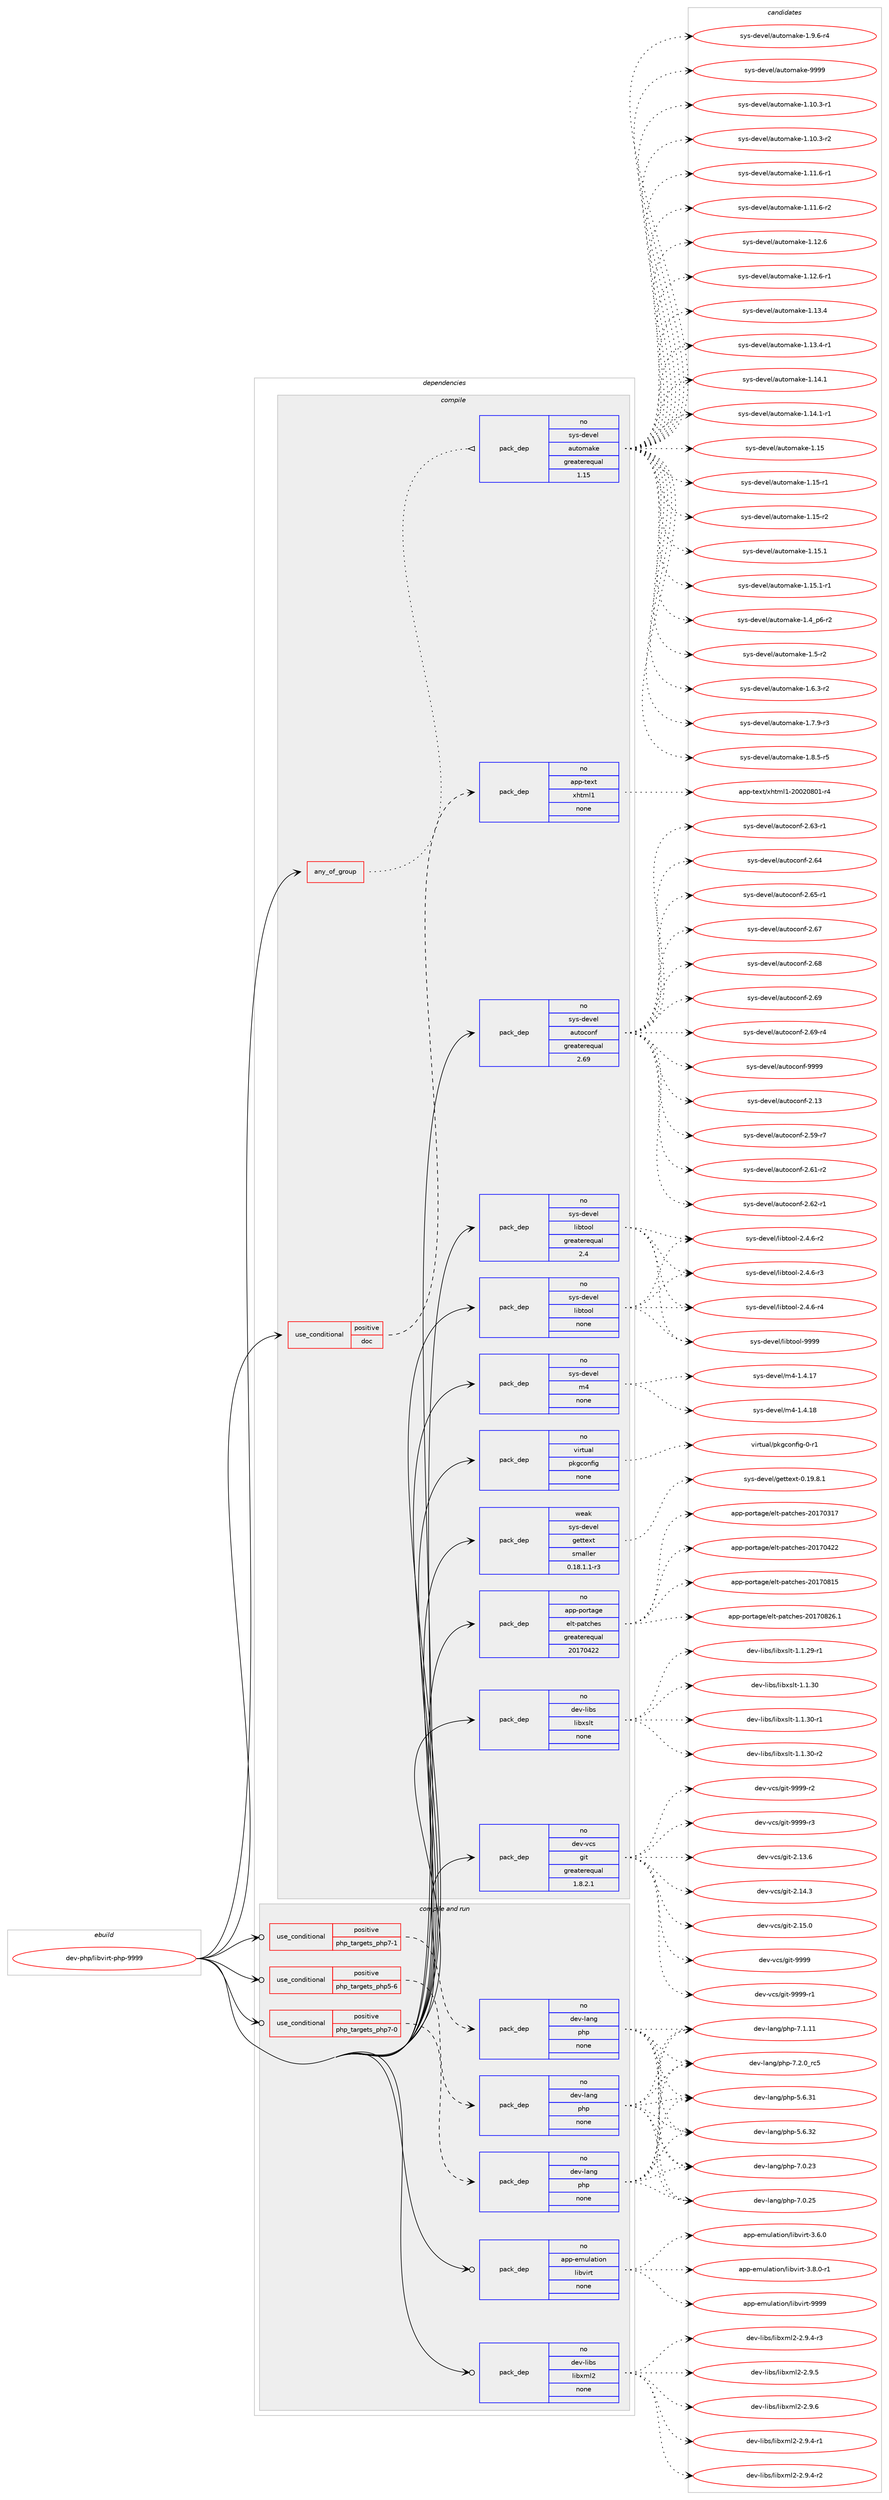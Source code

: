 digraph prolog {

# *************
# Graph options
# *************

newrank=true;
concentrate=true;
compound=true;
graph [rankdir=LR,fontname=Helvetica,fontsize=10,ranksep=1.5];#, ranksep=2.5, nodesep=0.2];
edge  [arrowhead=vee];
node  [fontname=Helvetica,fontsize=10];

# **********
# The ebuild
# **********

subgraph cluster_leftcol {
color=gray;
rank=same;
label=<<i>ebuild</i>>;
id [label="dev-php/libvirt-php-9999", color=red, width=4, href="../dev-php/libvirt-php-9999.svg"];
}

# ****************
# The dependencies
# ****************

subgraph cluster_midcol {
color=gray;
label=<<i>dependencies</i>>;
subgraph cluster_compile {
fillcolor="#eeeeee";
style=filled;
label=<<i>compile</i>>;
subgraph any3665 {
dependency142411 [label=<<TABLE BORDER="0" CELLBORDER="1" CELLSPACING="0" CELLPADDING="4"><TR><TD CELLPADDING="10">any_of_group</TD></TR></TABLE>>, shape=none, color=red];subgraph pack110317 {
dependency142412 [label=<<TABLE BORDER="0" CELLBORDER="1" CELLSPACING="0" CELLPADDING="4" WIDTH="220"><TR><TD ROWSPAN="6" CELLPADDING="30">pack_dep</TD></TR><TR><TD WIDTH="110">no</TD></TR><TR><TD>sys-devel</TD></TR><TR><TD>automake</TD></TR><TR><TD>greaterequal</TD></TR><TR><TD>1.15</TD></TR></TABLE>>, shape=none, color=blue];
}
dependency142411:e -> dependency142412:w [weight=20,style="dotted",arrowhead="oinv"];
}
id:e -> dependency142411:w [weight=20,style="solid",arrowhead="vee"];
subgraph cond28391 {
dependency142413 [label=<<TABLE BORDER="0" CELLBORDER="1" CELLSPACING="0" CELLPADDING="4"><TR><TD ROWSPAN="3" CELLPADDING="10">use_conditional</TD></TR><TR><TD>positive</TD></TR><TR><TD>doc</TD></TR></TABLE>>, shape=none, color=red];
subgraph pack110318 {
dependency142414 [label=<<TABLE BORDER="0" CELLBORDER="1" CELLSPACING="0" CELLPADDING="4" WIDTH="220"><TR><TD ROWSPAN="6" CELLPADDING="30">pack_dep</TD></TR><TR><TD WIDTH="110">no</TD></TR><TR><TD>app-text</TD></TR><TR><TD>xhtml1</TD></TR><TR><TD>none</TD></TR><TR><TD></TD></TR></TABLE>>, shape=none, color=blue];
}
dependency142413:e -> dependency142414:w [weight=20,style="dashed",arrowhead="vee"];
}
id:e -> dependency142413:w [weight=20,style="solid",arrowhead="vee"];
subgraph pack110319 {
dependency142415 [label=<<TABLE BORDER="0" CELLBORDER="1" CELLSPACING="0" CELLPADDING="4" WIDTH="220"><TR><TD ROWSPAN="6" CELLPADDING="30">pack_dep</TD></TR><TR><TD WIDTH="110">no</TD></TR><TR><TD>app-portage</TD></TR><TR><TD>elt-patches</TD></TR><TR><TD>greaterequal</TD></TR><TR><TD>20170422</TD></TR></TABLE>>, shape=none, color=blue];
}
id:e -> dependency142415:w [weight=20,style="solid",arrowhead="vee"];
subgraph pack110320 {
dependency142416 [label=<<TABLE BORDER="0" CELLBORDER="1" CELLSPACING="0" CELLPADDING="4" WIDTH="220"><TR><TD ROWSPAN="6" CELLPADDING="30">pack_dep</TD></TR><TR><TD WIDTH="110">no</TD></TR><TR><TD>dev-libs</TD></TR><TR><TD>libxslt</TD></TR><TR><TD>none</TD></TR><TR><TD></TD></TR></TABLE>>, shape=none, color=blue];
}
id:e -> dependency142416:w [weight=20,style="solid",arrowhead="vee"];
subgraph pack110321 {
dependency142417 [label=<<TABLE BORDER="0" CELLBORDER="1" CELLSPACING="0" CELLPADDING="4" WIDTH="220"><TR><TD ROWSPAN="6" CELLPADDING="30">pack_dep</TD></TR><TR><TD WIDTH="110">no</TD></TR><TR><TD>dev-vcs</TD></TR><TR><TD>git</TD></TR><TR><TD>greaterequal</TD></TR><TR><TD>1.8.2.1</TD></TR></TABLE>>, shape=none, color=blue];
}
id:e -> dependency142417:w [weight=20,style="solid",arrowhead="vee"];
subgraph pack110322 {
dependency142418 [label=<<TABLE BORDER="0" CELLBORDER="1" CELLSPACING="0" CELLPADDING="4" WIDTH="220"><TR><TD ROWSPAN="6" CELLPADDING="30">pack_dep</TD></TR><TR><TD WIDTH="110">no</TD></TR><TR><TD>sys-devel</TD></TR><TR><TD>autoconf</TD></TR><TR><TD>greaterequal</TD></TR><TR><TD>2.69</TD></TR></TABLE>>, shape=none, color=blue];
}
id:e -> dependency142418:w [weight=20,style="solid",arrowhead="vee"];
subgraph pack110323 {
dependency142419 [label=<<TABLE BORDER="0" CELLBORDER="1" CELLSPACING="0" CELLPADDING="4" WIDTH="220"><TR><TD ROWSPAN="6" CELLPADDING="30">pack_dep</TD></TR><TR><TD WIDTH="110">no</TD></TR><TR><TD>sys-devel</TD></TR><TR><TD>libtool</TD></TR><TR><TD>greaterequal</TD></TR><TR><TD>2.4</TD></TR></TABLE>>, shape=none, color=blue];
}
id:e -> dependency142419:w [weight=20,style="solid",arrowhead="vee"];
subgraph pack110324 {
dependency142420 [label=<<TABLE BORDER="0" CELLBORDER="1" CELLSPACING="0" CELLPADDING="4" WIDTH="220"><TR><TD ROWSPAN="6" CELLPADDING="30">pack_dep</TD></TR><TR><TD WIDTH="110">no</TD></TR><TR><TD>sys-devel</TD></TR><TR><TD>libtool</TD></TR><TR><TD>none</TD></TR><TR><TD></TD></TR></TABLE>>, shape=none, color=blue];
}
id:e -> dependency142420:w [weight=20,style="solid",arrowhead="vee"];
subgraph pack110325 {
dependency142421 [label=<<TABLE BORDER="0" CELLBORDER="1" CELLSPACING="0" CELLPADDING="4" WIDTH="220"><TR><TD ROWSPAN="6" CELLPADDING="30">pack_dep</TD></TR><TR><TD WIDTH="110">no</TD></TR><TR><TD>sys-devel</TD></TR><TR><TD>m4</TD></TR><TR><TD>none</TD></TR><TR><TD></TD></TR></TABLE>>, shape=none, color=blue];
}
id:e -> dependency142421:w [weight=20,style="solid",arrowhead="vee"];
subgraph pack110326 {
dependency142422 [label=<<TABLE BORDER="0" CELLBORDER="1" CELLSPACING="0" CELLPADDING="4" WIDTH="220"><TR><TD ROWSPAN="6" CELLPADDING="30">pack_dep</TD></TR><TR><TD WIDTH="110">no</TD></TR><TR><TD>virtual</TD></TR><TR><TD>pkgconfig</TD></TR><TR><TD>none</TD></TR><TR><TD></TD></TR></TABLE>>, shape=none, color=blue];
}
id:e -> dependency142422:w [weight=20,style="solid",arrowhead="vee"];
subgraph pack110327 {
dependency142423 [label=<<TABLE BORDER="0" CELLBORDER="1" CELLSPACING="0" CELLPADDING="4" WIDTH="220"><TR><TD ROWSPAN="6" CELLPADDING="30">pack_dep</TD></TR><TR><TD WIDTH="110">weak</TD></TR><TR><TD>sys-devel</TD></TR><TR><TD>gettext</TD></TR><TR><TD>smaller</TD></TR><TR><TD>0.18.1.1-r3</TD></TR></TABLE>>, shape=none, color=blue];
}
id:e -> dependency142423:w [weight=20,style="solid",arrowhead="vee"];
}
subgraph cluster_compileandrun {
fillcolor="#eeeeee";
style=filled;
label=<<i>compile and run</i>>;
subgraph cond28392 {
dependency142424 [label=<<TABLE BORDER="0" CELLBORDER="1" CELLSPACING="0" CELLPADDING="4"><TR><TD ROWSPAN="3" CELLPADDING="10">use_conditional</TD></TR><TR><TD>positive</TD></TR><TR><TD>php_targets_php5-6</TD></TR></TABLE>>, shape=none, color=red];
subgraph pack110328 {
dependency142425 [label=<<TABLE BORDER="0" CELLBORDER="1" CELLSPACING="0" CELLPADDING="4" WIDTH="220"><TR><TD ROWSPAN="6" CELLPADDING="30">pack_dep</TD></TR><TR><TD WIDTH="110">no</TD></TR><TR><TD>dev-lang</TD></TR><TR><TD>php</TD></TR><TR><TD>none</TD></TR><TR><TD></TD></TR></TABLE>>, shape=none, color=blue];
}
dependency142424:e -> dependency142425:w [weight=20,style="dashed",arrowhead="vee"];
}
id:e -> dependency142424:w [weight=20,style="solid",arrowhead="odotvee"];
subgraph cond28393 {
dependency142426 [label=<<TABLE BORDER="0" CELLBORDER="1" CELLSPACING="0" CELLPADDING="4"><TR><TD ROWSPAN="3" CELLPADDING="10">use_conditional</TD></TR><TR><TD>positive</TD></TR><TR><TD>php_targets_php7-0</TD></TR></TABLE>>, shape=none, color=red];
subgraph pack110329 {
dependency142427 [label=<<TABLE BORDER="0" CELLBORDER="1" CELLSPACING="0" CELLPADDING="4" WIDTH="220"><TR><TD ROWSPAN="6" CELLPADDING="30">pack_dep</TD></TR><TR><TD WIDTH="110">no</TD></TR><TR><TD>dev-lang</TD></TR><TR><TD>php</TD></TR><TR><TD>none</TD></TR><TR><TD></TD></TR></TABLE>>, shape=none, color=blue];
}
dependency142426:e -> dependency142427:w [weight=20,style="dashed",arrowhead="vee"];
}
id:e -> dependency142426:w [weight=20,style="solid",arrowhead="odotvee"];
subgraph cond28394 {
dependency142428 [label=<<TABLE BORDER="0" CELLBORDER="1" CELLSPACING="0" CELLPADDING="4"><TR><TD ROWSPAN="3" CELLPADDING="10">use_conditional</TD></TR><TR><TD>positive</TD></TR><TR><TD>php_targets_php7-1</TD></TR></TABLE>>, shape=none, color=red];
subgraph pack110330 {
dependency142429 [label=<<TABLE BORDER="0" CELLBORDER="1" CELLSPACING="0" CELLPADDING="4" WIDTH="220"><TR><TD ROWSPAN="6" CELLPADDING="30">pack_dep</TD></TR><TR><TD WIDTH="110">no</TD></TR><TR><TD>dev-lang</TD></TR><TR><TD>php</TD></TR><TR><TD>none</TD></TR><TR><TD></TD></TR></TABLE>>, shape=none, color=blue];
}
dependency142428:e -> dependency142429:w [weight=20,style="dashed",arrowhead="vee"];
}
id:e -> dependency142428:w [weight=20,style="solid",arrowhead="odotvee"];
subgraph pack110331 {
dependency142430 [label=<<TABLE BORDER="0" CELLBORDER="1" CELLSPACING="0" CELLPADDING="4" WIDTH="220"><TR><TD ROWSPAN="6" CELLPADDING="30">pack_dep</TD></TR><TR><TD WIDTH="110">no</TD></TR><TR><TD>app-emulation</TD></TR><TR><TD>libvirt</TD></TR><TR><TD>none</TD></TR><TR><TD></TD></TR></TABLE>>, shape=none, color=blue];
}
id:e -> dependency142430:w [weight=20,style="solid",arrowhead="odotvee"];
subgraph pack110332 {
dependency142431 [label=<<TABLE BORDER="0" CELLBORDER="1" CELLSPACING="0" CELLPADDING="4" WIDTH="220"><TR><TD ROWSPAN="6" CELLPADDING="30">pack_dep</TD></TR><TR><TD WIDTH="110">no</TD></TR><TR><TD>dev-libs</TD></TR><TR><TD>libxml2</TD></TR><TR><TD>none</TD></TR><TR><TD></TD></TR></TABLE>>, shape=none, color=blue];
}
id:e -> dependency142431:w [weight=20,style="solid",arrowhead="odotvee"];
}
subgraph cluster_run {
fillcolor="#eeeeee";
style=filled;
label=<<i>run</i>>;
}
}

# **************
# The candidates
# **************

subgraph cluster_choices {
rank=same;
color=gray;
label=<<i>candidates</i>>;

subgraph choice110317 {
color=black;
nodesep=1;
choice11512111545100101118101108479711711611110997107101454946494846514511449 [label="sys-devel/automake-1.10.3-r1", color=red, width=4,href="../sys-devel/automake-1.10.3-r1.svg"];
choice11512111545100101118101108479711711611110997107101454946494846514511450 [label="sys-devel/automake-1.10.3-r2", color=red, width=4,href="../sys-devel/automake-1.10.3-r2.svg"];
choice11512111545100101118101108479711711611110997107101454946494946544511449 [label="sys-devel/automake-1.11.6-r1", color=red, width=4,href="../sys-devel/automake-1.11.6-r1.svg"];
choice11512111545100101118101108479711711611110997107101454946494946544511450 [label="sys-devel/automake-1.11.6-r2", color=red, width=4,href="../sys-devel/automake-1.11.6-r2.svg"];
choice1151211154510010111810110847971171161111099710710145494649504654 [label="sys-devel/automake-1.12.6", color=red, width=4,href="../sys-devel/automake-1.12.6.svg"];
choice11512111545100101118101108479711711611110997107101454946495046544511449 [label="sys-devel/automake-1.12.6-r1", color=red, width=4,href="../sys-devel/automake-1.12.6-r1.svg"];
choice1151211154510010111810110847971171161111099710710145494649514652 [label="sys-devel/automake-1.13.4", color=red, width=4,href="../sys-devel/automake-1.13.4.svg"];
choice11512111545100101118101108479711711611110997107101454946495146524511449 [label="sys-devel/automake-1.13.4-r1", color=red, width=4,href="../sys-devel/automake-1.13.4-r1.svg"];
choice1151211154510010111810110847971171161111099710710145494649524649 [label="sys-devel/automake-1.14.1", color=red, width=4,href="../sys-devel/automake-1.14.1.svg"];
choice11512111545100101118101108479711711611110997107101454946495246494511449 [label="sys-devel/automake-1.14.1-r1", color=red, width=4,href="../sys-devel/automake-1.14.1-r1.svg"];
choice115121115451001011181011084797117116111109971071014549464953 [label="sys-devel/automake-1.15", color=red, width=4,href="../sys-devel/automake-1.15.svg"];
choice1151211154510010111810110847971171161111099710710145494649534511449 [label="sys-devel/automake-1.15-r1", color=red, width=4,href="../sys-devel/automake-1.15-r1.svg"];
choice1151211154510010111810110847971171161111099710710145494649534511450 [label="sys-devel/automake-1.15-r2", color=red, width=4,href="../sys-devel/automake-1.15-r2.svg"];
choice1151211154510010111810110847971171161111099710710145494649534649 [label="sys-devel/automake-1.15.1", color=red, width=4,href="../sys-devel/automake-1.15.1.svg"];
choice11512111545100101118101108479711711611110997107101454946495346494511449 [label="sys-devel/automake-1.15.1-r1", color=red, width=4,href="../sys-devel/automake-1.15.1-r1.svg"];
choice115121115451001011181011084797117116111109971071014549465295112544511450 [label="sys-devel/automake-1.4_p6-r2", color=red, width=4,href="../sys-devel/automake-1.4_p6-r2.svg"];
choice11512111545100101118101108479711711611110997107101454946534511450 [label="sys-devel/automake-1.5-r2", color=red, width=4,href="../sys-devel/automake-1.5-r2.svg"];
choice115121115451001011181011084797117116111109971071014549465446514511450 [label="sys-devel/automake-1.6.3-r2", color=red, width=4,href="../sys-devel/automake-1.6.3-r2.svg"];
choice115121115451001011181011084797117116111109971071014549465546574511451 [label="sys-devel/automake-1.7.9-r3", color=red, width=4,href="../sys-devel/automake-1.7.9-r3.svg"];
choice115121115451001011181011084797117116111109971071014549465646534511453 [label="sys-devel/automake-1.8.5-r5", color=red, width=4,href="../sys-devel/automake-1.8.5-r5.svg"];
choice115121115451001011181011084797117116111109971071014549465746544511452 [label="sys-devel/automake-1.9.6-r4", color=red, width=4,href="../sys-devel/automake-1.9.6-r4.svg"];
choice115121115451001011181011084797117116111109971071014557575757 [label="sys-devel/automake-9999", color=red, width=4,href="../sys-devel/automake-9999.svg"];
dependency142412:e -> choice11512111545100101118101108479711711611110997107101454946494846514511449:w [style=dotted,weight="100"];
dependency142412:e -> choice11512111545100101118101108479711711611110997107101454946494846514511450:w [style=dotted,weight="100"];
dependency142412:e -> choice11512111545100101118101108479711711611110997107101454946494946544511449:w [style=dotted,weight="100"];
dependency142412:e -> choice11512111545100101118101108479711711611110997107101454946494946544511450:w [style=dotted,weight="100"];
dependency142412:e -> choice1151211154510010111810110847971171161111099710710145494649504654:w [style=dotted,weight="100"];
dependency142412:e -> choice11512111545100101118101108479711711611110997107101454946495046544511449:w [style=dotted,weight="100"];
dependency142412:e -> choice1151211154510010111810110847971171161111099710710145494649514652:w [style=dotted,weight="100"];
dependency142412:e -> choice11512111545100101118101108479711711611110997107101454946495146524511449:w [style=dotted,weight="100"];
dependency142412:e -> choice1151211154510010111810110847971171161111099710710145494649524649:w [style=dotted,weight="100"];
dependency142412:e -> choice11512111545100101118101108479711711611110997107101454946495246494511449:w [style=dotted,weight="100"];
dependency142412:e -> choice115121115451001011181011084797117116111109971071014549464953:w [style=dotted,weight="100"];
dependency142412:e -> choice1151211154510010111810110847971171161111099710710145494649534511449:w [style=dotted,weight="100"];
dependency142412:e -> choice1151211154510010111810110847971171161111099710710145494649534511450:w [style=dotted,weight="100"];
dependency142412:e -> choice1151211154510010111810110847971171161111099710710145494649534649:w [style=dotted,weight="100"];
dependency142412:e -> choice11512111545100101118101108479711711611110997107101454946495346494511449:w [style=dotted,weight="100"];
dependency142412:e -> choice115121115451001011181011084797117116111109971071014549465295112544511450:w [style=dotted,weight="100"];
dependency142412:e -> choice11512111545100101118101108479711711611110997107101454946534511450:w [style=dotted,weight="100"];
dependency142412:e -> choice115121115451001011181011084797117116111109971071014549465446514511450:w [style=dotted,weight="100"];
dependency142412:e -> choice115121115451001011181011084797117116111109971071014549465546574511451:w [style=dotted,weight="100"];
dependency142412:e -> choice115121115451001011181011084797117116111109971071014549465646534511453:w [style=dotted,weight="100"];
dependency142412:e -> choice115121115451001011181011084797117116111109971071014549465746544511452:w [style=dotted,weight="100"];
dependency142412:e -> choice115121115451001011181011084797117116111109971071014557575757:w [style=dotted,weight="100"];
}
subgraph choice110318 {
color=black;
nodesep=1;
choice971121124511610112011647120104116109108494550484850485648494511452 [label="app-text/xhtml1-20020801-r4", color=red, width=4,href="../app-text/xhtml1-20020801-r4.svg"];
dependency142414:e -> choice971121124511610112011647120104116109108494550484850485648494511452:w [style=dotted,weight="100"];
}
subgraph choice110319 {
color=black;
nodesep=1;
choice97112112451121111141169710310147101108116451129711699104101115455048495548514955 [label="app-portage/elt-patches-20170317", color=red, width=4,href="../app-portage/elt-patches-20170317.svg"];
choice97112112451121111141169710310147101108116451129711699104101115455048495548525050 [label="app-portage/elt-patches-20170422", color=red, width=4,href="../app-portage/elt-patches-20170422.svg"];
choice97112112451121111141169710310147101108116451129711699104101115455048495548564953 [label="app-portage/elt-patches-20170815", color=red, width=4,href="../app-portage/elt-patches-20170815.svg"];
choice971121124511211111411697103101471011081164511297116991041011154550484955485650544649 [label="app-portage/elt-patches-20170826.1", color=red, width=4,href="../app-portage/elt-patches-20170826.1.svg"];
dependency142415:e -> choice97112112451121111141169710310147101108116451129711699104101115455048495548514955:w [style=dotted,weight="100"];
dependency142415:e -> choice97112112451121111141169710310147101108116451129711699104101115455048495548525050:w [style=dotted,weight="100"];
dependency142415:e -> choice97112112451121111141169710310147101108116451129711699104101115455048495548564953:w [style=dotted,weight="100"];
dependency142415:e -> choice971121124511211111411697103101471011081164511297116991041011154550484955485650544649:w [style=dotted,weight="100"];
}
subgraph choice110320 {
color=black;
nodesep=1;
choice10010111845108105981154710810598120115108116454946494650574511449 [label="dev-libs/libxslt-1.1.29-r1", color=red, width=4,href="../dev-libs/libxslt-1.1.29-r1.svg"];
choice1001011184510810598115471081059812011510811645494649465148 [label="dev-libs/libxslt-1.1.30", color=red, width=4,href="../dev-libs/libxslt-1.1.30.svg"];
choice10010111845108105981154710810598120115108116454946494651484511449 [label="dev-libs/libxslt-1.1.30-r1", color=red, width=4,href="../dev-libs/libxslt-1.1.30-r1.svg"];
choice10010111845108105981154710810598120115108116454946494651484511450 [label="dev-libs/libxslt-1.1.30-r2", color=red, width=4,href="../dev-libs/libxslt-1.1.30-r2.svg"];
dependency142416:e -> choice10010111845108105981154710810598120115108116454946494650574511449:w [style=dotted,weight="100"];
dependency142416:e -> choice1001011184510810598115471081059812011510811645494649465148:w [style=dotted,weight="100"];
dependency142416:e -> choice10010111845108105981154710810598120115108116454946494651484511449:w [style=dotted,weight="100"];
dependency142416:e -> choice10010111845108105981154710810598120115108116454946494651484511450:w [style=dotted,weight="100"];
}
subgraph choice110321 {
color=black;
nodesep=1;
choice10010111845118991154710310511645504649514654 [label="dev-vcs/git-2.13.6", color=red, width=4,href="../dev-vcs/git-2.13.6.svg"];
choice10010111845118991154710310511645504649524651 [label="dev-vcs/git-2.14.3", color=red, width=4,href="../dev-vcs/git-2.14.3.svg"];
choice10010111845118991154710310511645504649534648 [label="dev-vcs/git-2.15.0", color=red, width=4,href="../dev-vcs/git-2.15.0.svg"];
choice1001011184511899115471031051164557575757 [label="dev-vcs/git-9999", color=red, width=4,href="../dev-vcs/git-9999.svg"];
choice10010111845118991154710310511645575757574511449 [label="dev-vcs/git-9999-r1", color=red, width=4,href="../dev-vcs/git-9999-r1.svg"];
choice10010111845118991154710310511645575757574511450 [label="dev-vcs/git-9999-r2", color=red, width=4,href="../dev-vcs/git-9999-r2.svg"];
choice10010111845118991154710310511645575757574511451 [label="dev-vcs/git-9999-r3", color=red, width=4,href="../dev-vcs/git-9999-r3.svg"];
dependency142417:e -> choice10010111845118991154710310511645504649514654:w [style=dotted,weight="100"];
dependency142417:e -> choice10010111845118991154710310511645504649524651:w [style=dotted,weight="100"];
dependency142417:e -> choice10010111845118991154710310511645504649534648:w [style=dotted,weight="100"];
dependency142417:e -> choice1001011184511899115471031051164557575757:w [style=dotted,weight="100"];
dependency142417:e -> choice10010111845118991154710310511645575757574511449:w [style=dotted,weight="100"];
dependency142417:e -> choice10010111845118991154710310511645575757574511450:w [style=dotted,weight="100"];
dependency142417:e -> choice10010111845118991154710310511645575757574511451:w [style=dotted,weight="100"];
}
subgraph choice110322 {
color=black;
nodesep=1;
choice115121115451001011181011084797117116111991111101024550464951 [label="sys-devel/autoconf-2.13", color=red, width=4,href="../sys-devel/autoconf-2.13.svg"];
choice1151211154510010111810110847971171161119911111010245504653574511455 [label="sys-devel/autoconf-2.59-r7", color=red, width=4,href="../sys-devel/autoconf-2.59-r7.svg"];
choice1151211154510010111810110847971171161119911111010245504654494511450 [label="sys-devel/autoconf-2.61-r2", color=red, width=4,href="../sys-devel/autoconf-2.61-r2.svg"];
choice1151211154510010111810110847971171161119911111010245504654504511449 [label="sys-devel/autoconf-2.62-r1", color=red, width=4,href="../sys-devel/autoconf-2.62-r1.svg"];
choice1151211154510010111810110847971171161119911111010245504654514511449 [label="sys-devel/autoconf-2.63-r1", color=red, width=4,href="../sys-devel/autoconf-2.63-r1.svg"];
choice115121115451001011181011084797117116111991111101024550465452 [label="sys-devel/autoconf-2.64", color=red, width=4,href="../sys-devel/autoconf-2.64.svg"];
choice1151211154510010111810110847971171161119911111010245504654534511449 [label="sys-devel/autoconf-2.65-r1", color=red, width=4,href="../sys-devel/autoconf-2.65-r1.svg"];
choice115121115451001011181011084797117116111991111101024550465455 [label="sys-devel/autoconf-2.67", color=red, width=4,href="../sys-devel/autoconf-2.67.svg"];
choice115121115451001011181011084797117116111991111101024550465456 [label="sys-devel/autoconf-2.68", color=red, width=4,href="../sys-devel/autoconf-2.68.svg"];
choice115121115451001011181011084797117116111991111101024550465457 [label="sys-devel/autoconf-2.69", color=red, width=4,href="../sys-devel/autoconf-2.69.svg"];
choice1151211154510010111810110847971171161119911111010245504654574511452 [label="sys-devel/autoconf-2.69-r4", color=red, width=4,href="../sys-devel/autoconf-2.69-r4.svg"];
choice115121115451001011181011084797117116111991111101024557575757 [label="sys-devel/autoconf-9999", color=red, width=4,href="../sys-devel/autoconf-9999.svg"];
dependency142418:e -> choice115121115451001011181011084797117116111991111101024550464951:w [style=dotted,weight="100"];
dependency142418:e -> choice1151211154510010111810110847971171161119911111010245504653574511455:w [style=dotted,weight="100"];
dependency142418:e -> choice1151211154510010111810110847971171161119911111010245504654494511450:w [style=dotted,weight="100"];
dependency142418:e -> choice1151211154510010111810110847971171161119911111010245504654504511449:w [style=dotted,weight="100"];
dependency142418:e -> choice1151211154510010111810110847971171161119911111010245504654514511449:w [style=dotted,weight="100"];
dependency142418:e -> choice115121115451001011181011084797117116111991111101024550465452:w [style=dotted,weight="100"];
dependency142418:e -> choice1151211154510010111810110847971171161119911111010245504654534511449:w [style=dotted,weight="100"];
dependency142418:e -> choice115121115451001011181011084797117116111991111101024550465455:w [style=dotted,weight="100"];
dependency142418:e -> choice115121115451001011181011084797117116111991111101024550465456:w [style=dotted,weight="100"];
dependency142418:e -> choice115121115451001011181011084797117116111991111101024550465457:w [style=dotted,weight="100"];
dependency142418:e -> choice1151211154510010111810110847971171161119911111010245504654574511452:w [style=dotted,weight="100"];
dependency142418:e -> choice115121115451001011181011084797117116111991111101024557575757:w [style=dotted,weight="100"];
}
subgraph choice110323 {
color=black;
nodesep=1;
choice1151211154510010111810110847108105981161111111084550465246544511450 [label="sys-devel/libtool-2.4.6-r2", color=red, width=4,href="../sys-devel/libtool-2.4.6-r2.svg"];
choice1151211154510010111810110847108105981161111111084550465246544511451 [label="sys-devel/libtool-2.4.6-r3", color=red, width=4,href="../sys-devel/libtool-2.4.6-r3.svg"];
choice1151211154510010111810110847108105981161111111084550465246544511452 [label="sys-devel/libtool-2.4.6-r4", color=red, width=4,href="../sys-devel/libtool-2.4.6-r4.svg"];
choice1151211154510010111810110847108105981161111111084557575757 [label="sys-devel/libtool-9999", color=red, width=4,href="../sys-devel/libtool-9999.svg"];
dependency142419:e -> choice1151211154510010111810110847108105981161111111084550465246544511450:w [style=dotted,weight="100"];
dependency142419:e -> choice1151211154510010111810110847108105981161111111084550465246544511451:w [style=dotted,weight="100"];
dependency142419:e -> choice1151211154510010111810110847108105981161111111084550465246544511452:w [style=dotted,weight="100"];
dependency142419:e -> choice1151211154510010111810110847108105981161111111084557575757:w [style=dotted,weight="100"];
}
subgraph choice110324 {
color=black;
nodesep=1;
choice1151211154510010111810110847108105981161111111084550465246544511450 [label="sys-devel/libtool-2.4.6-r2", color=red, width=4,href="../sys-devel/libtool-2.4.6-r2.svg"];
choice1151211154510010111810110847108105981161111111084550465246544511451 [label="sys-devel/libtool-2.4.6-r3", color=red, width=4,href="../sys-devel/libtool-2.4.6-r3.svg"];
choice1151211154510010111810110847108105981161111111084550465246544511452 [label="sys-devel/libtool-2.4.6-r4", color=red, width=4,href="../sys-devel/libtool-2.4.6-r4.svg"];
choice1151211154510010111810110847108105981161111111084557575757 [label="sys-devel/libtool-9999", color=red, width=4,href="../sys-devel/libtool-9999.svg"];
dependency142420:e -> choice1151211154510010111810110847108105981161111111084550465246544511450:w [style=dotted,weight="100"];
dependency142420:e -> choice1151211154510010111810110847108105981161111111084550465246544511451:w [style=dotted,weight="100"];
dependency142420:e -> choice1151211154510010111810110847108105981161111111084550465246544511452:w [style=dotted,weight="100"];
dependency142420:e -> choice1151211154510010111810110847108105981161111111084557575757:w [style=dotted,weight="100"];
}
subgraph choice110325 {
color=black;
nodesep=1;
choice11512111545100101118101108471095245494652464955 [label="sys-devel/m4-1.4.17", color=red, width=4,href="../sys-devel/m4-1.4.17.svg"];
choice11512111545100101118101108471095245494652464956 [label="sys-devel/m4-1.4.18", color=red, width=4,href="../sys-devel/m4-1.4.18.svg"];
dependency142421:e -> choice11512111545100101118101108471095245494652464955:w [style=dotted,weight="100"];
dependency142421:e -> choice11512111545100101118101108471095245494652464956:w [style=dotted,weight="100"];
}
subgraph choice110326 {
color=black;
nodesep=1;
choice11810511411611797108471121071039911111010210510345484511449 [label="virtual/pkgconfig-0-r1", color=red, width=4,href="../virtual/pkgconfig-0-r1.svg"];
dependency142422:e -> choice11810511411611797108471121071039911111010210510345484511449:w [style=dotted,weight="100"];
}
subgraph choice110327 {
color=black;
nodesep=1;
choice1151211154510010111810110847103101116116101120116454846495746564649 [label="sys-devel/gettext-0.19.8.1", color=red, width=4,href="../sys-devel/gettext-0.19.8.1.svg"];
dependency142423:e -> choice1151211154510010111810110847103101116116101120116454846495746564649:w [style=dotted,weight="100"];
}
subgraph choice110328 {
color=black;
nodesep=1;
choice10010111845108971101034711210411245534654465149 [label="dev-lang/php-5.6.31", color=red, width=4,href="../dev-lang/php-5.6.31.svg"];
choice10010111845108971101034711210411245534654465150 [label="dev-lang/php-5.6.32", color=red, width=4,href="../dev-lang/php-5.6.32.svg"];
choice10010111845108971101034711210411245554648465051 [label="dev-lang/php-7.0.23", color=red, width=4,href="../dev-lang/php-7.0.23.svg"];
choice10010111845108971101034711210411245554648465053 [label="dev-lang/php-7.0.25", color=red, width=4,href="../dev-lang/php-7.0.25.svg"];
choice10010111845108971101034711210411245554649464949 [label="dev-lang/php-7.1.11", color=red, width=4,href="../dev-lang/php-7.1.11.svg"];
choice100101118451089711010347112104112455546504648951149953 [label="dev-lang/php-7.2.0_rc5", color=red, width=4,href="../dev-lang/php-7.2.0_rc5.svg"];
dependency142425:e -> choice10010111845108971101034711210411245534654465149:w [style=dotted,weight="100"];
dependency142425:e -> choice10010111845108971101034711210411245534654465150:w [style=dotted,weight="100"];
dependency142425:e -> choice10010111845108971101034711210411245554648465051:w [style=dotted,weight="100"];
dependency142425:e -> choice10010111845108971101034711210411245554648465053:w [style=dotted,weight="100"];
dependency142425:e -> choice10010111845108971101034711210411245554649464949:w [style=dotted,weight="100"];
dependency142425:e -> choice100101118451089711010347112104112455546504648951149953:w [style=dotted,weight="100"];
}
subgraph choice110329 {
color=black;
nodesep=1;
choice10010111845108971101034711210411245534654465149 [label="dev-lang/php-5.6.31", color=red, width=4,href="../dev-lang/php-5.6.31.svg"];
choice10010111845108971101034711210411245534654465150 [label="dev-lang/php-5.6.32", color=red, width=4,href="../dev-lang/php-5.6.32.svg"];
choice10010111845108971101034711210411245554648465051 [label="dev-lang/php-7.0.23", color=red, width=4,href="../dev-lang/php-7.0.23.svg"];
choice10010111845108971101034711210411245554648465053 [label="dev-lang/php-7.0.25", color=red, width=4,href="../dev-lang/php-7.0.25.svg"];
choice10010111845108971101034711210411245554649464949 [label="dev-lang/php-7.1.11", color=red, width=4,href="../dev-lang/php-7.1.11.svg"];
choice100101118451089711010347112104112455546504648951149953 [label="dev-lang/php-7.2.0_rc5", color=red, width=4,href="../dev-lang/php-7.2.0_rc5.svg"];
dependency142427:e -> choice10010111845108971101034711210411245534654465149:w [style=dotted,weight="100"];
dependency142427:e -> choice10010111845108971101034711210411245534654465150:w [style=dotted,weight="100"];
dependency142427:e -> choice10010111845108971101034711210411245554648465051:w [style=dotted,weight="100"];
dependency142427:e -> choice10010111845108971101034711210411245554648465053:w [style=dotted,weight="100"];
dependency142427:e -> choice10010111845108971101034711210411245554649464949:w [style=dotted,weight="100"];
dependency142427:e -> choice100101118451089711010347112104112455546504648951149953:w [style=dotted,weight="100"];
}
subgraph choice110330 {
color=black;
nodesep=1;
choice10010111845108971101034711210411245534654465149 [label="dev-lang/php-5.6.31", color=red, width=4,href="../dev-lang/php-5.6.31.svg"];
choice10010111845108971101034711210411245534654465150 [label="dev-lang/php-5.6.32", color=red, width=4,href="../dev-lang/php-5.6.32.svg"];
choice10010111845108971101034711210411245554648465051 [label="dev-lang/php-7.0.23", color=red, width=4,href="../dev-lang/php-7.0.23.svg"];
choice10010111845108971101034711210411245554648465053 [label="dev-lang/php-7.0.25", color=red, width=4,href="../dev-lang/php-7.0.25.svg"];
choice10010111845108971101034711210411245554649464949 [label="dev-lang/php-7.1.11", color=red, width=4,href="../dev-lang/php-7.1.11.svg"];
choice100101118451089711010347112104112455546504648951149953 [label="dev-lang/php-7.2.0_rc5", color=red, width=4,href="../dev-lang/php-7.2.0_rc5.svg"];
dependency142429:e -> choice10010111845108971101034711210411245534654465149:w [style=dotted,weight="100"];
dependency142429:e -> choice10010111845108971101034711210411245534654465150:w [style=dotted,weight="100"];
dependency142429:e -> choice10010111845108971101034711210411245554648465051:w [style=dotted,weight="100"];
dependency142429:e -> choice10010111845108971101034711210411245554648465053:w [style=dotted,weight="100"];
dependency142429:e -> choice10010111845108971101034711210411245554649464949:w [style=dotted,weight="100"];
dependency142429:e -> choice100101118451089711010347112104112455546504648951149953:w [style=dotted,weight="100"];
}
subgraph choice110331 {
color=black;
nodesep=1;
choice9711211245101109117108971161051111104710810598118105114116455146544648 [label="app-emulation/libvirt-3.6.0", color=red, width=4,href="../app-emulation/libvirt-3.6.0.svg"];
choice97112112451011091171089711610511111047108105981181051141164551465646484511449 [label="app-emulation/libvirt-3.8.0-r1", color=red, width=4,href="../app-emulation/libvirt-3.8.0-r1.svg"];
choice97112112451011091171089711610511111047108105981181051141164557575757 [label="app-emulation/libvirt-9999", color=red, width=4,href="../app-emulation/libvirt-9999.svg"];
dependency142430:e -> choice9711211245101109117108971161051111104710810598118105114116455146544648:w [style=dotted,weight="100"];
dependency142430:e -> choice97112112451011091171089711610511111047108105981181051141164551465646484511449:w [style=dotted,weight="100"];
dependency142430:e -> choice97112112451011091171089711610511111047108105981181051141164557575757:w [style=dotted,weight="100"];
}
subgraph choice110332 {
color=black;
nodesep=1;
choice10010111845108105981154710810598120109108504550465746524511449 [label="dev-libs/libxml2-2.9.4-r1", color=red, width=4,href="../dev-libs/libxml2-2.9.4-r1.svg"];
choice10010111845108105981154710810598120109108504550465746524511450 [label="dev-libs/libxml2-2.9.4-r2", color=red, width=4,href="../dev-libs/libxml2-2.9.4-r2.svg"];
choice10010111845108105981154710810598120109108504550465746524511451 [label="dev-libs/libxml2-2.9.4-r3", color=red, width=4,href="../dev-libs/libxml2-2.9.4-r3.svg"];
choice1001011184510810598115471081059812010910850455046574653 [label="dev-libs/libxml2-2.9.5", color=red, width=4,href="../dev-libs/libxml2-2.9.5.svg"];
choice1001011184510810598115471081059812010910850455046574654 [label="dev-libs/libxml2-2.9.6", color=red, width=4,href="../dev-libs/libxml2-2.9.6.svg"];
dependency142431:e -> choice10010111845108105981154710810598120109108504550465746524511449:w [style=dotted,weight="100"];
dependency142431:e -> choice10010111845108105981154710810598120109108504550465746524511450:w [style=dotted,weight="100"];
dependency142431:e -> choice10010111845108105981154710810598120109108504550465746524511451:w [style=dotted,weight="100"];
dependency142431:e -> choice1001011184510810598115471081059812010910850455046574653:w [style=dotted,weight="100"];
dependency142431:e -> choice1001011184510810598115471081059812010910850455046574654:w [style=dotted,weight="100"];
}
}

}
